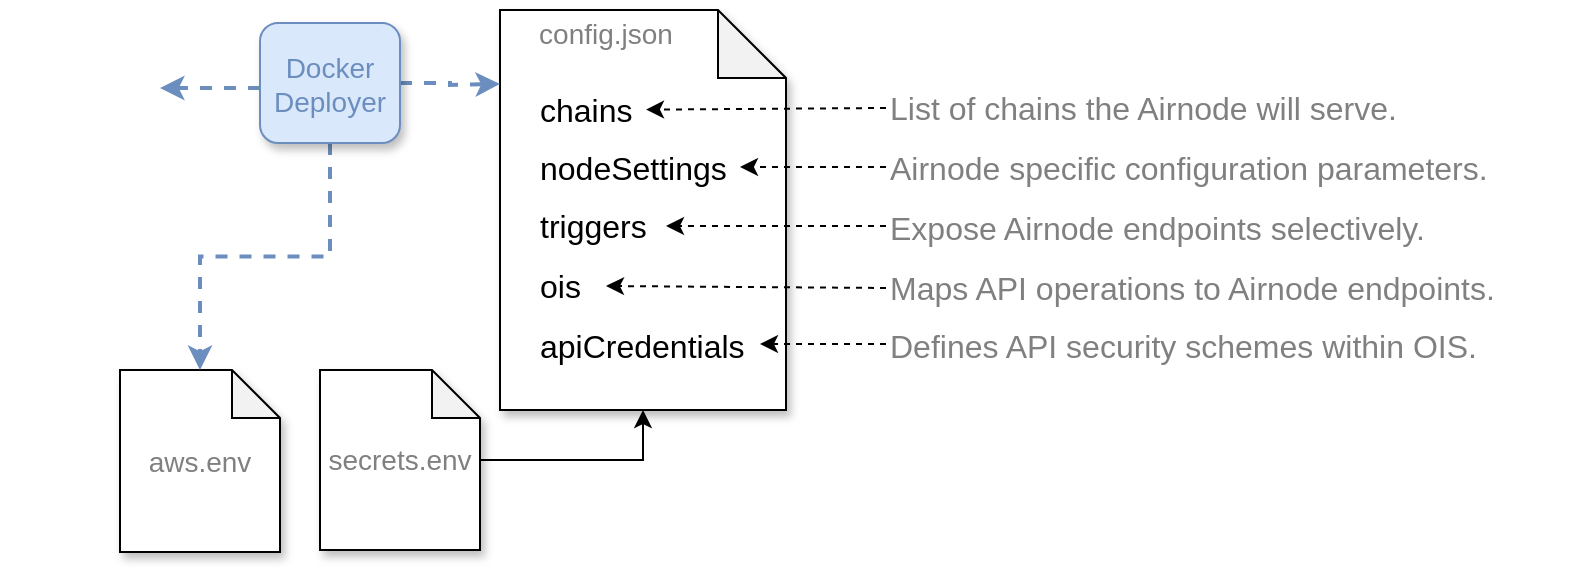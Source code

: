 <mxfile version="15.4.0" type="device"><diagram id="mT2qd8aw5n1E3S2MTiCz" name="Page-1"><mxGraphModel dx="1106" dy="860" grid="1" gridSize="10" guides="1" tooltips="1" connect="1" arrows="1" fold="1" page="1" pageScale="1" pageWidth="850" pageHeight="1100" background="none" math="0" shadow="0"><root><mxCell id="0"/><mxCell id="1" parent="0"/><mxCell id="nz9i8vKxkm-LMwYKm1jx-1" value="" style="shape=note;whiteSpace=wrap;html=1;backgroundOutline=1;darkOpacity=0.05;fontSize=14;size=34;shadow=1;" parent="1" vertex="1"><mxGeometry x="280" y="20" width="143" height="200" as="geometry"/></mxCell><mxCell id="nz9i8vKxkm-LMwYKm1jx-6" value="&lt;font style=&quot;font-size: 16px;&quot;&gt;Maps API operations to Airnode endpoints.&lt;/font&gt;" style="text;html=1;strokeColor=none;fillColor=none;align=left;verticalAlign=middle;whiteSpace=wrap;rounded=0;sketch=0;fontSize=16;fontColor=#808080;" parent="1" vertex="1"><mxGeometry x="473" y="149" width="327" height="20" as="geometry"/></mxCell><mxCell id="nz9i8vKxkm-LMwYKm1jx-8" value="Expose Airnode endpoints selectively." style="text;html=1;strokeColor=none;fillColor=none;align=left;verticalAlign=middle;whiteSpace=wrap;rounded=0;sketch=0;fontSize=16;fontColor=#808080;" parent="1" vertex="1"><mxGeometry x="473" y="119" width="327" height="20" as="geometry"/></mxCell><mxCell id="nz9i8vKxkm-LMwYKm1jx-9" value="Airnode specific configuration parameters." style="text;html=1;strokeColor=none;fillColor=none;align=left;verticalAlign=middle;whiteSpace=wrap;rounded=0;sketch=0;fontSize=16;fontColor=#808080;" parent="1" vertex="1"><mxGeometry x="473" y="88.5" width="327" height="20" as="geometry"/></mxCell><mxCell id="nz9i8vKxkm-LMwYKm1jx-23" value="config.json" style="text;html=1;strokeColor=none;fillColor=none;align=center;verticalAlign=middle;whiteSpace=wrap;rounded=0;shadow=1;sketch=0;fontColor=#808080;fontSize=14;" parent="1" vertex="1"><mxGeometry x="308" y="22" width="50" height="20" as="geometry"/></mxCell><mxCell id="OLD41ySUi8Ef40snu-Cn-1" style="edgeStyle=orthogonalEdgeStyle;rounded=0;orthogonalLoop=1;jettySize=auto;html=1;entryX=0.5;entryY=1;entryDx=0;entryDy=0;entryPerimeter=0;" parent="1" source="nz9i8vKxkm-LMwYKm1jx-24" target="nz9i8vKxkm-LMwYKm1jx-1" edge="1"><mxGeometry relative="1" as="geometry"><mxPoint x="360" y="280" as="targetPoint"/><Array as="points"><mxPoint x="352" y="245"/></Array></mxGeometry></mxCell><mxCell id="nz9i8vKxkm-LMwYKm1jx-24" value="&lt;span style=&quot;color: rgb(128 , 128 , 128)&quot;&gt;secrets.env&lt;/span&gt;" style="shape=note;whiteSpace=wrap;html=1;backgroundOutline=1;darkOpacity=0.05;fontSize=14;size=24;shadow=1;" parent="1" vertex="1"><mxGeometry x="190" y="200" width="80" height="90" as="geometry"/></mxCell><mxCell id="pkysSd6FZ5iRAVhKFhNl-2" value="" style="endArrow=classic;html=1;entryX=1;entryY=0.5;entryDx=0;entryDy=0;dashed=1;exitX=0;exitY=0.5;exitDx=0;exitDy=0;" parent="1" source="nz9i8vKxkm-LMwYKm1jx-6" target="pkysSd6FZ5iRAVhKFhNl-8" edge="1"><mxGeometry width="50" height="50" relative="1" as="geometry"><mxPoint x="460" y="158" as="sourcePoint"/><mxPoint x="347" y="118" as="targetPoint"/></mxGeometry></mxCell><mxCell id="pkysSd6FZ5iRAVhKFhNl-3" value="&lt;font style=&quot;font-size: 16px&quot;&gt;chains&lt;/font&gt;" style="text;html=1;strokeColor=none;fillColor=none;align=left;verticalAlign=middle;whiteSpace=wrap;rounded=0;" parent="1" vertex="1"><mxGeometry x="298" y="60" width="55" height="20" as="geometry"/></mxCell><mxCell id="pkysSd6FZ5iRAVhKFhNl-4" value="&lt;font style=&quot;font-size: 16px&quot;&gt;apiCredentials&lt;/font&gt;" style="text;html=1;strokeColor=none;fillColor=none;align=left;verticalAlign=middle;whiteSpace=wrap;rounded=0;" parent="1" vertex="1"><mxGeometry x="298" y="178" width="102" height="20" as="geometry"/></mxCell><mxCell id="pkysSd6FZ5iRAVhKFhNl-6" value="&lt;font style=&quot;font-size: 16px&quot;&gt;nodeSettings&lt;br&gt;&lt;/font&gt;" style="text;html=1;strokeColor=none;fillColor=none;align=left;verticalAlign=middle;whiteSpace=wrap;rounded=0;" parent="1" vertex="1"><mxGeometry x="298" y="88.5" width="105" height="20" as="geometry"/></mxCell><mxCell id="pkysSd6FZ5iRAVhKFhNl-7" value="&lt;font style=&quot;font-size: 16px&quot;&gt;triggers&lt;br&gt;&lt;/font&gt;" style="text;html=1;strokeColor=none;fillColor=none;align=left;verticalAlign=middle;whiteSpace=wrap;rounded=0;" parent="1" vertex="1"><mxGeometry x="298" y="118" width="65" height="20" as="geometry"/></mxCell><mxCell id="pkysSd6FZ5iRAVhKFhNl-8" value="&lt;font style=&quot;font-size: 16px&quot;&gt;ois&lt;/font&gt;" style="text;html=1;strokeColor=none;fillColor=none;align=left;verticalAlign=middle;whiteSpace=wrap;rounded=0;" parent="1" vertex="1"><mxGeometry x="298" y="148" width="35" height="20" as="geometry"/></mxCell><mxCell id="pkysSd6FZ5iRAVhKFhNl-19" value="" style="endArrow=classic;html=1;dashed=1;entryX=1;entryY=0.5;entryDx=0;entryDy=0;exitX=0;exitY=0.5;exitDx=0;exitDy=0;" parent="1" target="pkysSd6FZ5iRAVhKFhNl-7" edge="1"><mxGeometry width="50" height="50" relative="1" as="geometry"><mxPoint x="473" y="128" as="sourcePoint"/><mxPoint x="380" y="325" as="targetPoint"/></mxGeometry></mxCell><mxCell id="pkysSd6FZ5iRAVhKFhNl-20" value="" style="endArrow=classic;html=1;dashed=1;" parent="1" source="nz9i8vKxkm-LMwYKm1jx-9" edge="1"><mxGeometry width="50" height="50" relative="1" as="geometry"><mxPoint x="473" y="98.5" as="sourcePoint"/><mxPoint x="400" y="98.5" as="targetPoint"/></mxGeometry></mxCell><mxCell id="pkysSd6FZ5iRAVhKFhNl-22" value="Defines API security schemes within OIS." style="text;html=1;strokeColor=none;fillColor=none;align=left;verticalAlign=middle;whiteSpace=wrap;rounded=0;sketch=0;fontSize=16;fontColor=#808080;" parent="1" vertex="1"><mxGeometry x="473" y="178" width="347" height="20" as="geometry"/></mxCell><mxCell id="pkysSd6FZ5iRAVhKFhNl-23" value="" style="endArrow=classic;html=1;dashed=1;exitX=0;exitY=0.5;exitDx=0;exitDy=0;" parent="1" edge="1"><mxGeometry width="50" height="50" relative="1" as="geometry"><mxPoint x="473" y="187" as="sourcePoint"/><mxPoint x="410" y="187" as="targetPoint"/></mxGeometry></mxCell><mxCell id="pkysSd6FZ5iRAVhKFhNl-24" value="List of chains the Airnode will serve." style="text;html=1;strokeColor=none;fillColor=none;align=left;verticalAlign=middle;whiteSpace=wrap;rounded=0;sketch=0;fontSize=16;fontColor=#808080;" parent="1" vertex="1"><mxGeometry x="473" y="59" width="270" height="20" as="geometry"/></mxCell><mxCell id="pkysSd6FZ5iRAVhKFhNl-25" value="" style="endArrow=classic;html=1;dashed=1;exitX=0;exitY=0.5;exitDx=0;exitDy=0;" parent="1" source="pkysSd6FZ5iRAVhKFhNl-24" target="pkysSd6FZ5iRAVhKFhNl-3" edge="1"><mxGeometry width="50" height="50" relative="1" as="geometry"><mxPoint x="473" y="70" as="sourcePoint"/><mxPoint x="380" y="384" as="targetPoint"/></mxGeometry></mxCell><mxCell id="ak6Ke_Uqv2oLZ9xQUbI7-1" value="" style="shape=image;verticalLabelPosition=bottom;labelBackgroundColor=#ffffff;verticalAlign=top;aspect=fixed;imageAspect=0;image=https://miro.medium.com/max/400/1*vfjYLDoXNs9OAdS_bk23RQ.png;" parent="1" vertex="1"><mxGeometry x="30" y="21" width="100" height="75" as="geometry"/></mxCell><mxCell id="cySbGCoa801OPb4DU8vJ-1" value="&lt;font style=&quot;font-size: 14px&quot; color=&quot;#808080&quot;&gt;aws.env&lt;/font&gt;" style="shape=note;whiteSpace=wrap;html=1;backgroundOutline=1;darkOpacity=0.05;size=24;shadow=1;" parent="1" vertex="1"><mxGeometry x="90" y="200" width="80" height="91" as="geometry"/></mxCell><mxCell id="ak6Ke_Uqv2oLZ9xQUbI7-8" value="" style="endArrow=classic;html=1;dashed=1;strokeWidth=2;strokeColor=#6C8EBF;fontColor=#6C8EBF;" parent="1" edge="1"><mxGeometry width="50" height="50" relative="1" as="geometry"><mxPoint x="160" y="59" as="sourcePoint"/><mxPoint x="110" y="59" as="targetPoint"/></mxGeometry></mxCell><mxCell id="cySbGCoa801OPb4DU8vJ-5" style="edgeStyle=orthogonalEdgeStyle;rounded=0;orthogonalLoop=1;jettySize=auto;html=1;entryX=0.5;entryY=0;entryDx=0;entryDy=0;entryPerimeter=0;dashed=1;strokeColor=#6C8EBF;strokeWidth=2;fontColor=#6C8EBF;" parent="1" source="cySbGCoa801OPb4DU8vJ-4" target="cySbGCoa801OPb4DU8vJ-1" edge="1"><mxGeometry relative="1" as="geometry"/></mxCell><mxCell id="cySbGCoa801OPb4DU8vJ-8" style="edgeStyle=orthogonalEdgeStyle;rounded=0;orthogonalLoop=1;jettySize=auto;html=1;dashed=1;strokeColor=#6C8EBF;strokeWidth=2;fontColor=#6C8EBF;" parent="1" source="cySbGCoa801OPb4DU8vJ-4" edge="1"><mxGeometry relative="1" as="geometry"><mxPoint x="280" y="57" as="targetPoint"/></mxGeometry></mxCell><mxCell id="cySbGCoa801OPb4DU8vJ-4" value="&lt;font style=&quot;font-size: 14px&quot; color=&quot;#6c8ebf&quot;&gt;Docker&lt;br&gt;Deployer&lt;/font&gt;" style="rounded=1;whiteSpace=wrap;html=1;shadow=1;fillColor=#dae8fc;strokeColor=#6c8ebf;" parent="1" vertex="1"><mxGeometry x="160" y="26.5" width="70" height="60" as="geometry"/></mxCell></root></mxGraphModel></diagram></mxfile>